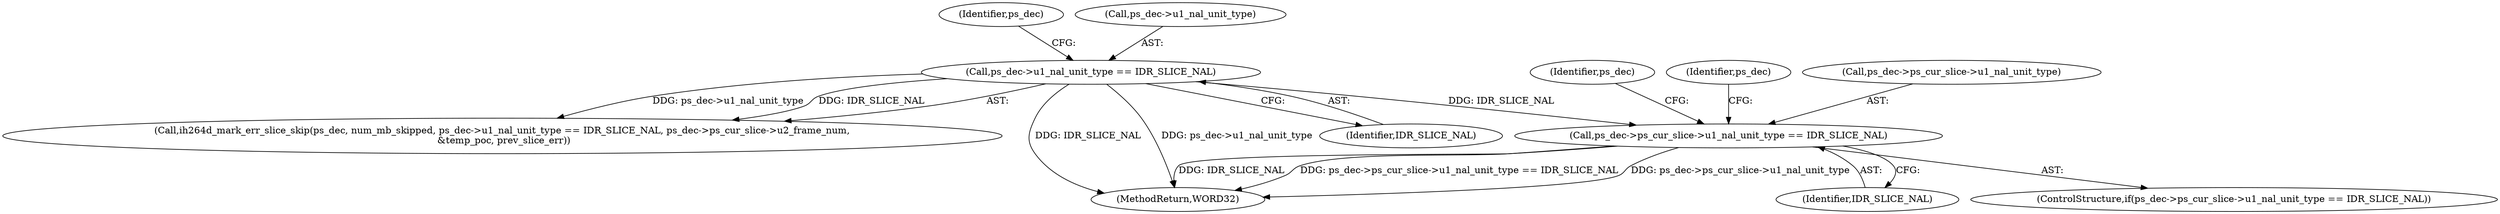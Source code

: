 digraph "0_Android_326fe991a4b7971e8aeaf4ac775491dd8abd85bb@pointer" {
"1001891" [label="(Call,ps_dec->ps_cur_slice->u1_nal_unit_type == IDR_SLICE_NAL)"];
"1001531" [label="(Call,ps_dec->u1_nal_unit_type == IDR_SLICE_NAL)"];
"1001538" [label="(Identifier,ps_dec)"];
"1001890" [label="(ControlStructure,if(ps_dec->ps_cur_slice->u1_nal_unit_type == IDR_SLICE_NAL))"];
"1001535" [label="(Identifier,IDR_SLICE_NAL)"];
"1001532" [label="(Call,ps_dec->u1_nal_unit_type)"];
"1001897" [label="(Identifier,IDR_SLICE_NAL)"];
"1001908" [label="(Identifier,ps_dec)"];
"1001528" [label="(Call,ih264d_mark_err_slice_skip(ps_dec, num_mb_skipped, ps_dec->u1_nal_unit_type == IDR_SLICE_NAL, ps_dec->ps_cur_slice->u2_frame_num,\n &temp_poc, prev_slice_err))"];
"1001901" [label="(Identifier,ps_dec)"];
"1001531" [label="(Call,ps_dec->u1_nal_unit_type == IDR_SLICE_NAL)"];
"1001891" [label="(Call,ps_dec->ps_cur_slice->u1_nal_unit_type == IDR_SLICE_NAL)"];
"1001892" [label="(Call,ps_dec->ps_cur_slice->u1_nal_unit_type)"];
"1002147" [label="(MethodReturn,WORD32)"];
"1001891" -> "1001890"  [label="AST: "];
"1001891" -> "1001897"  [label="CFG: "];
"1001892" -> "1001891"  [label="AST: "];
"1001897" -> "1001891"  [label="AST: "];
"1001901" -> "1001891"  [label="CFG: "];
"1001908" -> "1001891"  [label="CFG: "];
"1001891" -> "1002147"  [label="DDG: IDR_SLICE_NAL"];
"1001891" -> "1002147"  [label="DDG: ps_dec->ps_cur_slice->u1_nal_unit_type == IDR_SLICE_NAL"];
"1001891" -> "1002147"  [label="DDG: ps_dec->ps_cur_slice->u1_nal_unit_type"];
"1001531" -> "1001891"  [label="DDG: IDR_SLICE_NAL"];
"1001531" -> "1001528"  [label="AST: "];
"1001531" -> "1001535"  [label="CFG: "];
"1001532" -> "1001531"  [label="AST: "];
"1001535" -> "1001531"  [label="AST: "];
"1001538" -> "1001531"  [label="CFG: "];
"1001531" -> "1002147"  [label="DDG: IDR_SLICE_NAL"];
"1001531" -> "1002147"  [label="DDG: ps_dec->u1_nal_unit_type"];
"1001531" -> "1001528"  [label="DDG: ps_dec->u1_nal_unit_type"];
"1001531" -> "1001528"  [label="DDG: IDR_SLICE_NAL"];
}
